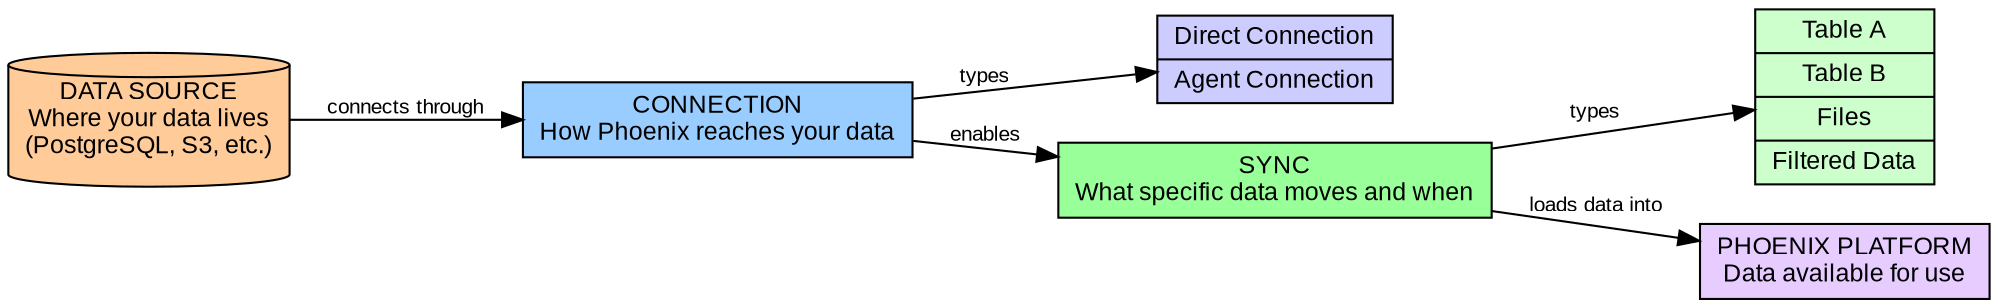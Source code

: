 digraph DataConnectionConceptFlow {
    // Define the node styles
    node [shape=box, style=filled, fontname="Arial", fontsize=12];
    edge [fontname="Arial", fontsize=10];
    
    // Define the nodes
    DataSource [label="DATA SOURCE\nWhere your data lives\n(PostgreSQL, S3, etc.)", fillcolor="#ffcc99", shape=cylinder];
    
    Connection [label="CONNECTION\nHow Phoenix reaches your data", fillcolor="#99ccff"];
    ConnectionTypes [label="Direct Connection | Agent Connection", fillcolor="#ccccff", shape=record];
    
    Sync [label="SYNC\nWhat specific data moves and when", fillcolor="#99ff99"];
    SyncTypes [label="Table A | Table B | Files | Filtered Data", fillcolor="#ccffcc", shape=record];
    
    Phoenix [label="PHOENIX PLATFORM\nData available for use", fillcolor="#e6ccff"];
    
    // Define the relationships
    DataSource -> Connection [label="connects through"];
    Connection -> ConnectionTypes [label="types"];
    Connection -> Sync [label="enables"];
    Sync -> SyncTypes [label="types"];
    Sync -> Phoenix [label="loads data into"];
    
    // Layout direction
    rankdir=LR;
}
